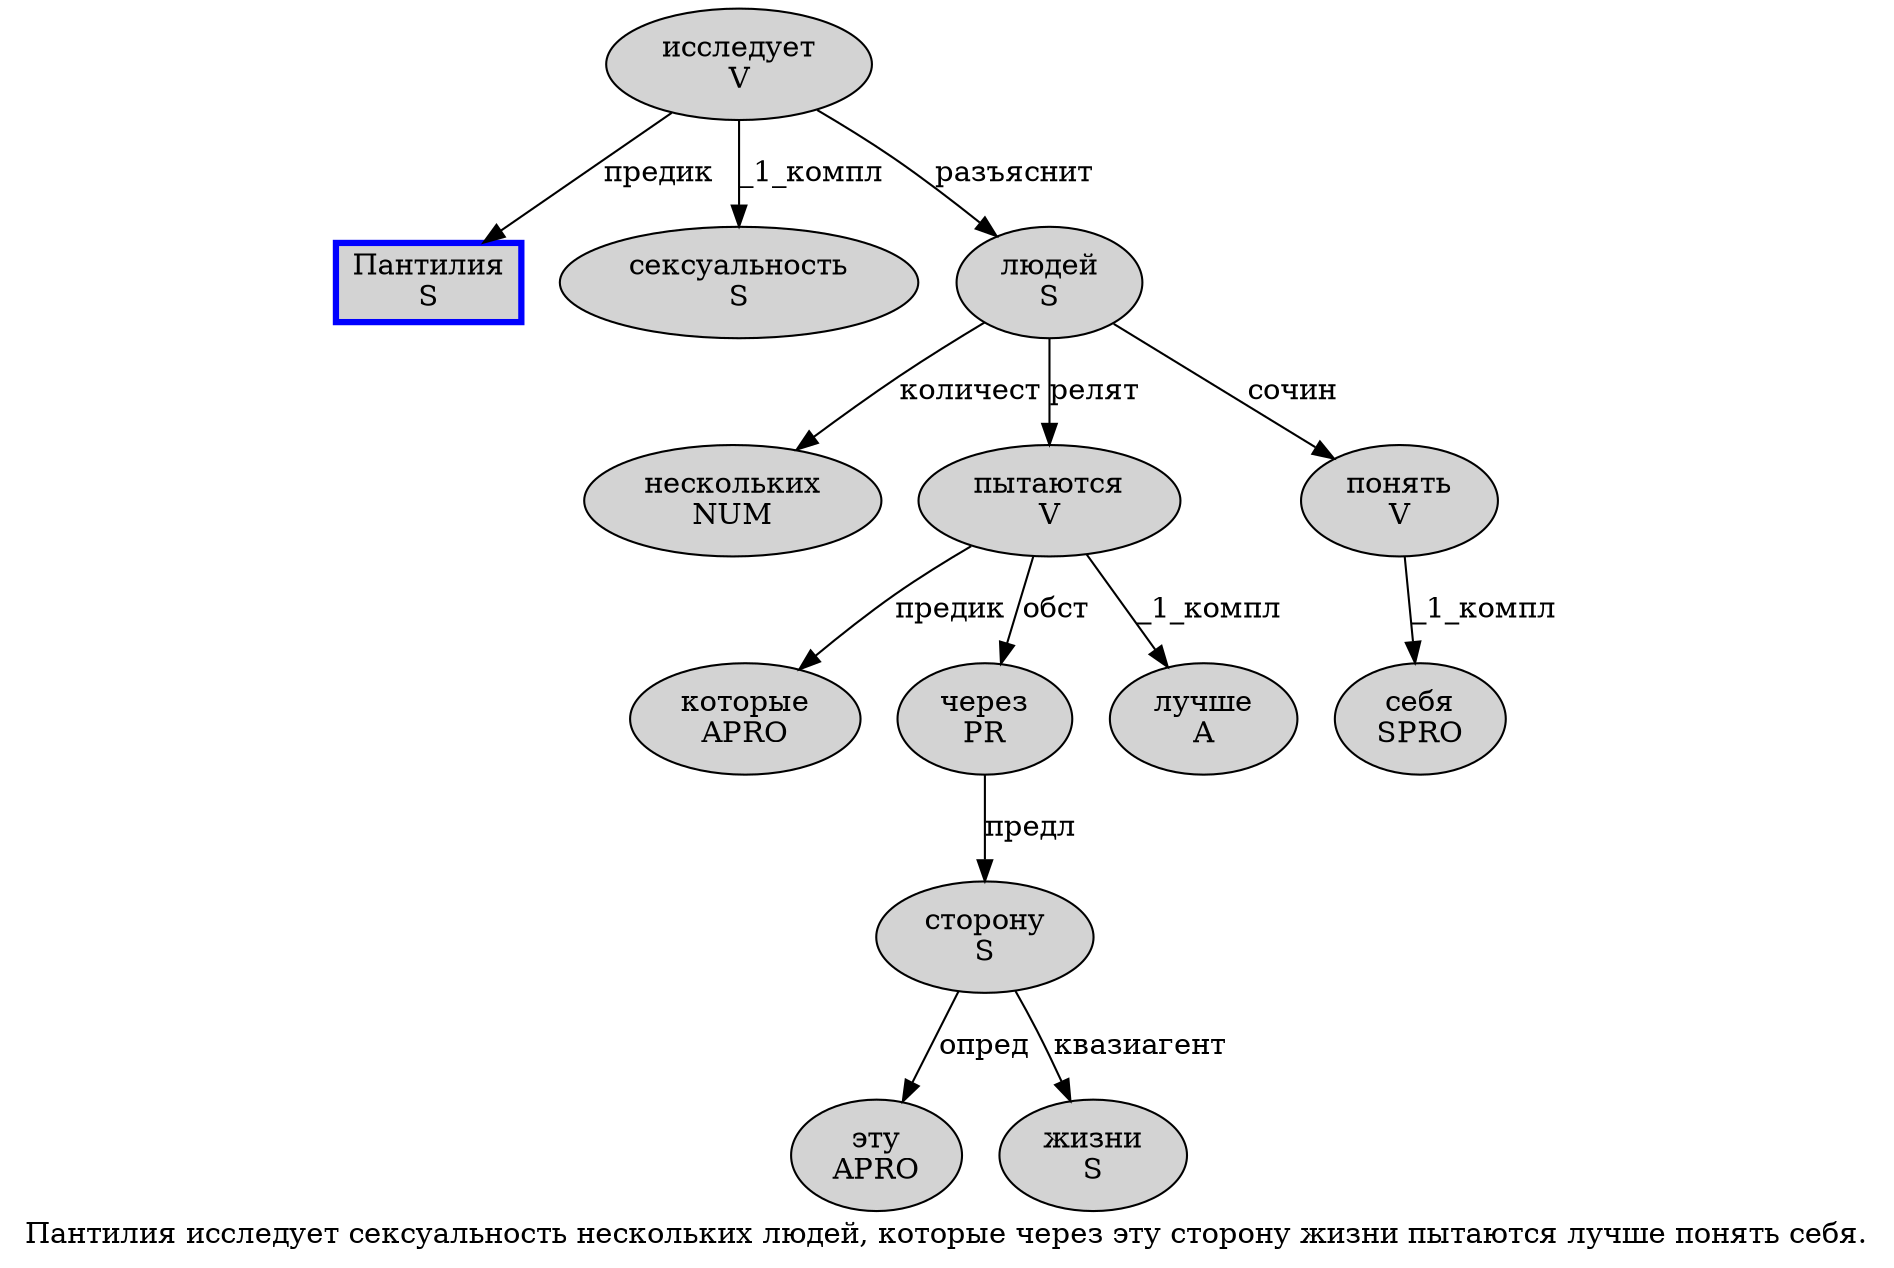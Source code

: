 digraph SENTENCE_1263 {
	graph [label="Пантилия исследует сексуальность нескольких людей, которые через эту сторону жизни пытаются лучше понять себя."]
	node [style=filled]
		0 [label="Пантилия
S" color=blue fillcolor=lightgray penwidth=3 shape=box]
		1 [label="исследует
V" color="" fillcolor=lightgray penwidth=1 shape=ellipse]
		2 [label="сексуальность
S" color="" fillcolor=lightgray penwidth=1 shape=ellipse]
		3 [label="нескольких
NUM" color="" fillcolor=lightgray penwidth=1 shape=ellipse]
		4 [label="людей
S" color="" fillcolor=lightgray penwidth=1 shape=ellipse]
		6 [label="которые
APRO" color="" fillcolor=lightgray penwidth=1 shape=ellipse]
		7 [label="через
PR" color="" fillcolor=lightgray penwidth=1 shape=ellipse]
		8 [label="эту
APRO" color="" fillcolor=lightgray penwidth=1 shape=ellipse]
		9 [label="сторону
S" color="" fillcolor=lightgray penwidth=1 shape=ellipse]
		10 [label="жизни
S" color="" fillcolor=lightgray penwidth=1 shape=ellipse]
		11 [label="пытаются
V" color="" fillcolor=lightgray penwidth=1 shape=ellipse]
		12 [label="лучше
A" color="" fillcolor=lightgray penwidth=1 shape=ellipse]
		13 [label="понять
V" color="" fillcolor=lightgray penwidth=1 shape=ellipse]
		14 [label="себя
SPRO" color="" fillcolor=lightgray penwidth=1 shape=ellipse]
			4 -> 3 [label="количест"]
			4 -> 11 [label="релят"]
			4 -> 13 [label="сочин"]
			9 -> 8 [label="опред"]
			9 -> 10 [label="квазиагент"]
			7 -> 9 [label="предл"]
			1 -> 0 [label="предик"]
			1 -> 2 [label="_1_компл"]
			1 -> 4 [label="разъяснит"]
			13 -> 14 [label="_1_компл"]
			11 -> 6 [label="предик"]
			11 -> 7 [label="обст"]
			11 -> 12 [label="_1_компл"]
}